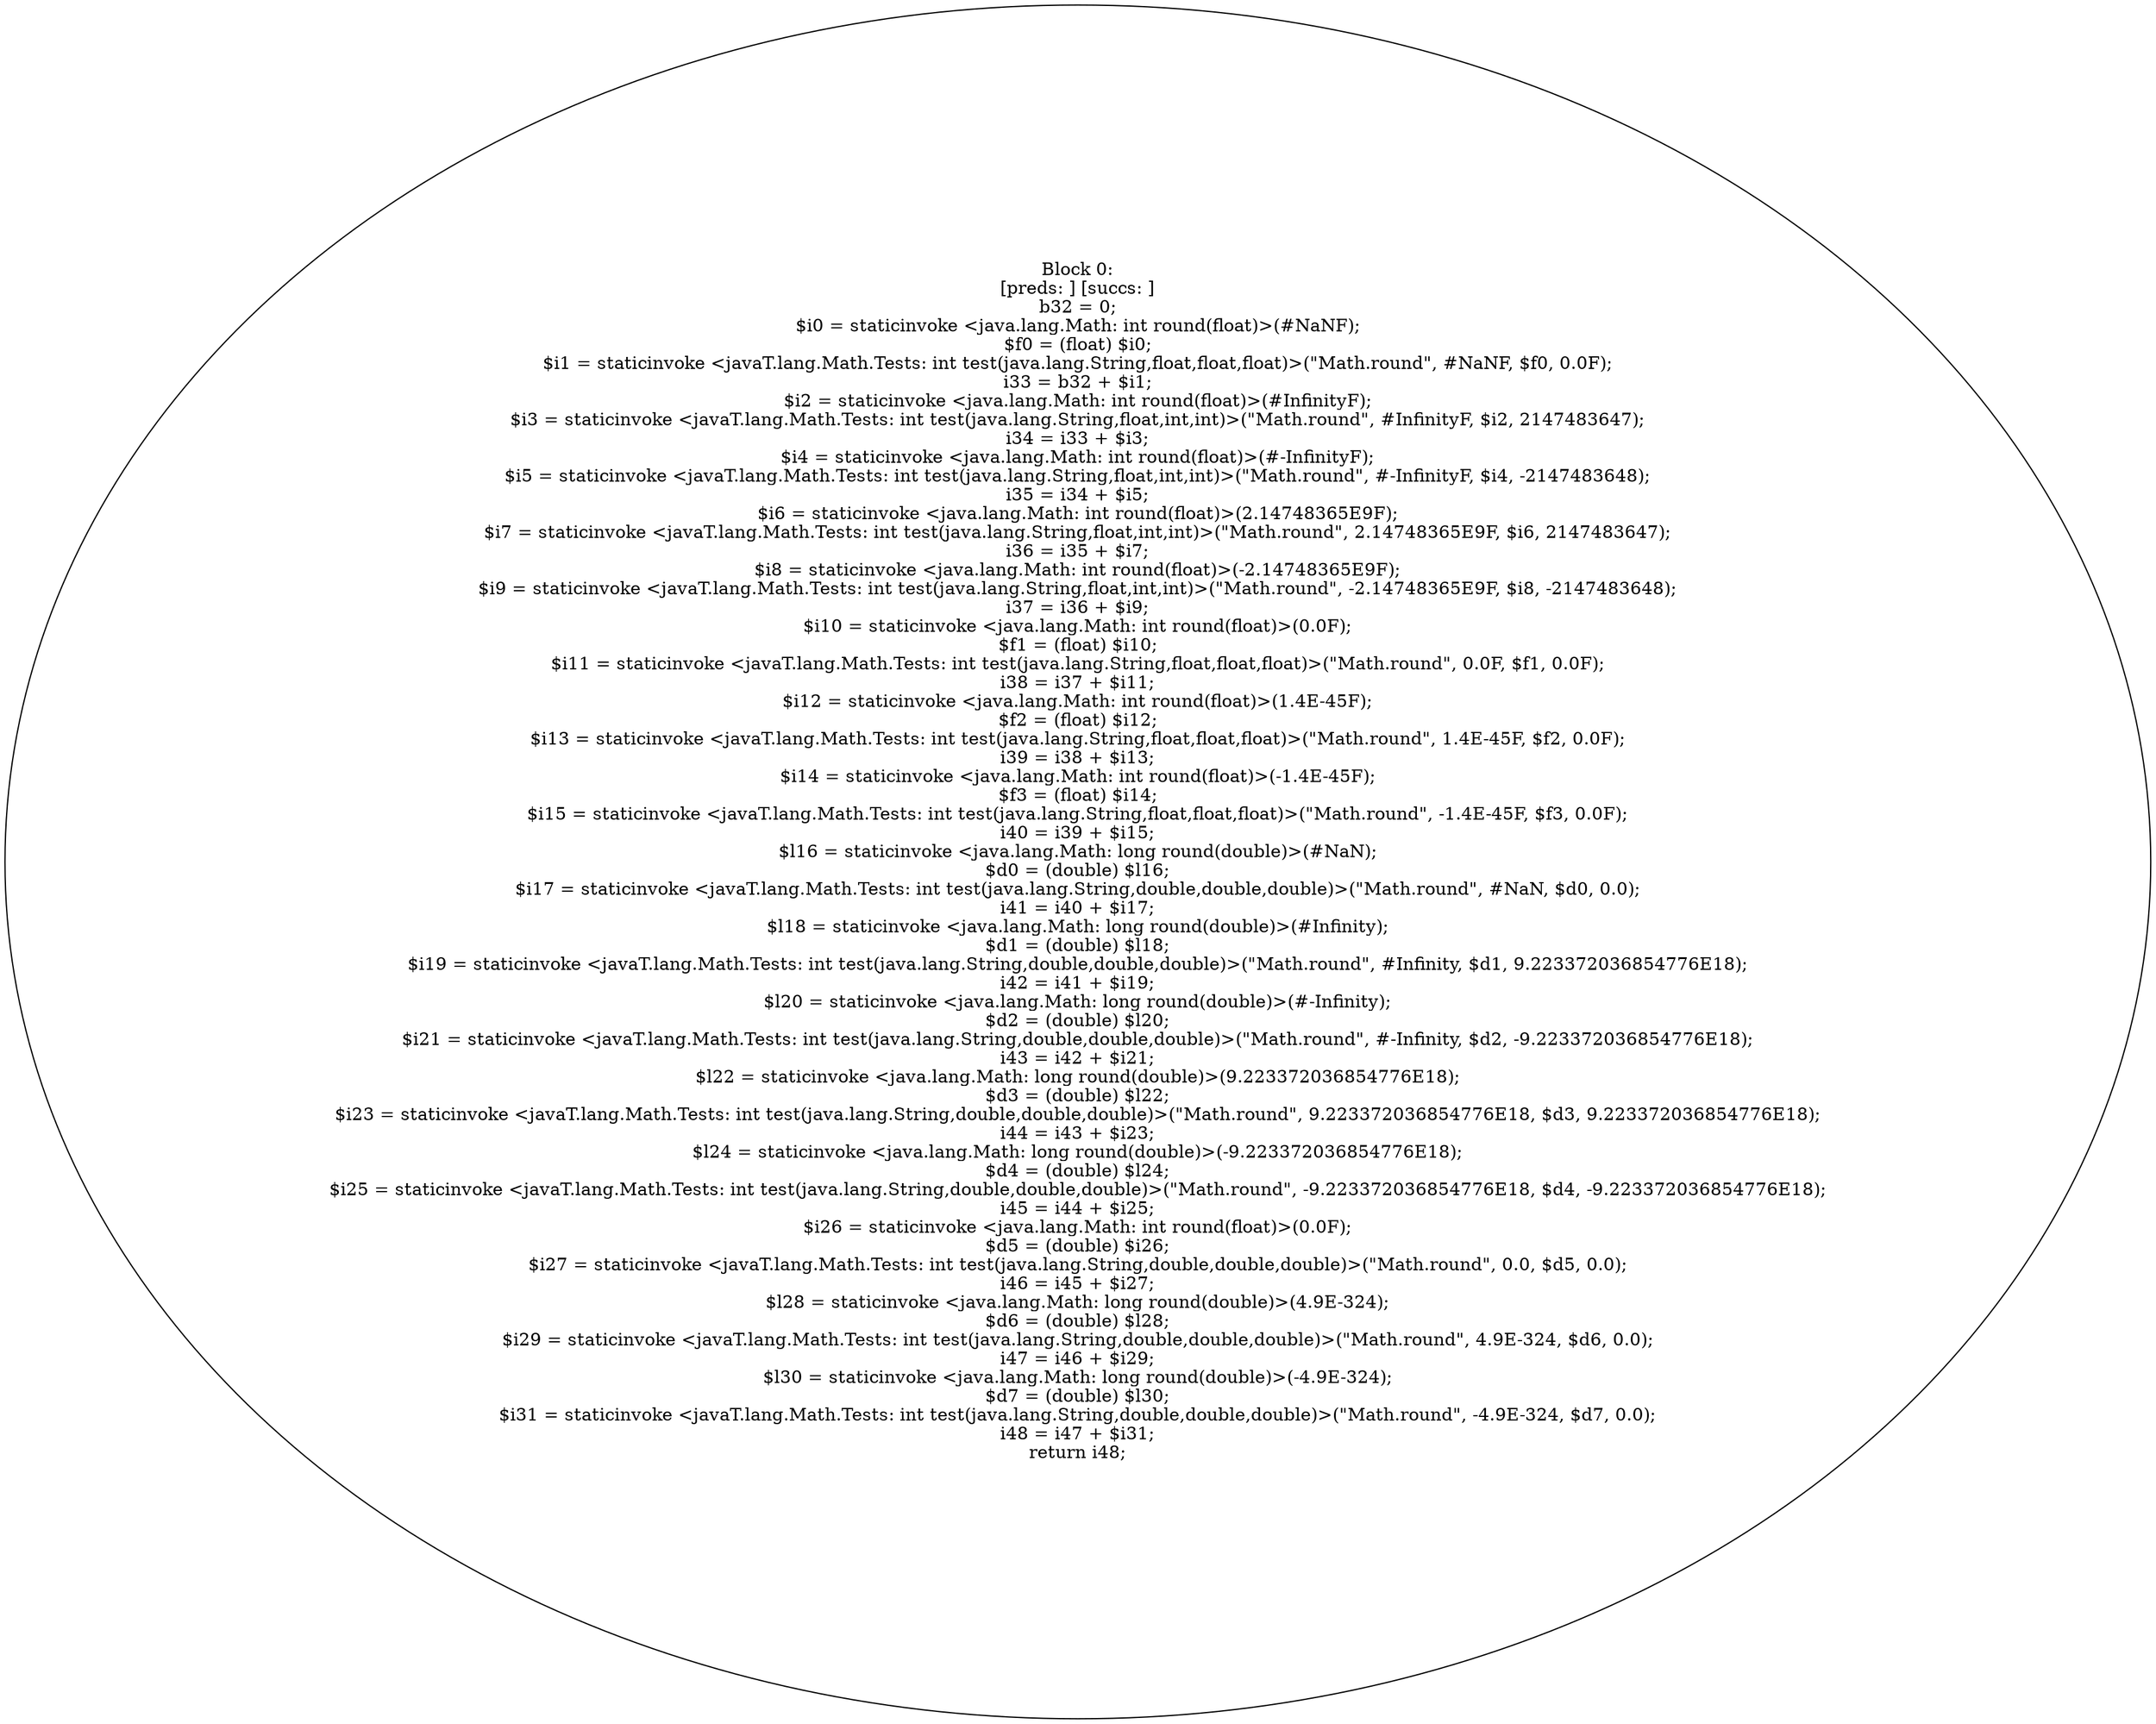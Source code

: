 digraph "unitGraph" {
    "Block 0:
[preds: ] [succs: ]
b32 = 0;
$i0 = staticinvoke <java.lang.Math: int round(float)>(#NaNF);
$f0 = (float) $i0;
$i1 = staticinvoke <javaT.lang.Math.Tests: int test(java.lang.String,float,float,float)>(\"Math.round\", #NaNF, $f0, 0.0F);
i33 = b32 + $i1;
$i2 = staticinvoke <java.lang.Math: int round(float)>(#InfinityF);
$i3 = staticinvoke <javaT.lang.Math.Tests: int test(java.lang.String,float,int,int)>(\"Math.round\", #InfinityF, $i2, 2147483647);
i34 = i33 + $i3;
$i4 = staticinvoke <java.lang.Math: int round(float)>(#-InfinityF);
$i5 = staticinvoke <javaT.lang.Math.Tests: int test(java.lang.String,float,int,int)>(\"Math.round\", #-InfinityF, $i4, -2147483648);
i35 = i34 + $i5;
$i6 = staticinvoke <java.lang.Math: int round(float)>(2.14748365E9F);
$i7 = staticinvoke <javaT.lang.Math.Tests: int test(java.lang.String,float,int,int)>(\"Math.round\", 2.14748365E9F, $i6, 2147483647);
i36 = i35 + $i7;
$i8 = staticinvoke <java.lang.Math: int round(float)>(-2.14748365E9F);
$i9 = staticinvoke <javaT.lang.Math.Tests: int test(java.lang.String,float,int,int)>(\"Math.round\", -2.14748365E9F, $i8, -2147483648);
i37 = i36 + $i9;
$i10 = staticinvoke <java.lang.Math: int round(float)>(0.0F);
$f1 = (float) $i10;
$i11 = staticinvoke <javaT.lang.Math.Tests: int test(java.lang.String,float,float,float)>(\"Math.round\", 0.0F, $f1, 0.0F);
i38 = i37 + $i11;
$i12 = staticinvoke <java.lang.Math: int round(float)>(1.4E-45F);
$f2 = (float) $i12;
$i13 = staticinvoke <javaT.lang.Math.Tests: int test(java.lang.String,float,float,float)>(\"Math.round\", 1.4E-45F, $f2, 0.0F);
i39 = i38 + $i13;
$i14 = staticinvoke <java.lang.Math: int round(float)>(-1.4E-45F);
$f3 = (float) $i14;
$i15 = staticinvoke <javaT.lang.Math.Tests: int test(java.lang.String,float,float,float)>(\"Math.round\", -1.4E-45F, $f3, 0.0F);
i40 = i39 + $i15;
$l16 = staticinvoke <java.lang.Math: long round(double)>(#NaN);
$d0 = (double) $l16;
$i17 = staticinvoke <javaT.lang.Math.Tests: int test(java.lang.String,double,double,double)>(\"Math.round\", #NaN, $d0, 0.0);
i41 = i40 + $i17;
$l18 = staticinvoke <java.lang.Math: long round(double)>(#Infinity);
$d1 = (double) $l18;
$i19 = staticinvoke <javaT.lang.Math.Tests: int test(java.lang.String,double,double,double)>(\"Math.round\", #Infinity, $d1, 9.223372036854776E18);
i42 = i41 + $i19;
$l20 = staticinvoke <java.lang.Math: long round(double)>(#-Infinity);
$d2 = (double) $l20;
$i21 = staticinvoke <javaT.lang.Math.Tests: int test(java.lang.String,double,double,double)>(\"Math.round\", #-Infinity, $d2, -9.223372036854776E18);
i43 = i42 + $i21;
$l22 = staticinvoke <java.lang.Math: long round(double)>(9.223372036854776E18);
$d3 = (double) $l22;
$i23 = staticinvoke <javaT.lang.Math.Tests: int test(java.lang.String,double,double,double)>(\"Math.round\", 9.223372036854776E18, $d3, 9.223372036854776E18);
i44 = i43 + $i23;
$l24 = staticinvoke <java.lang.Math: long round(double)>(-9.223372036854776E18);
$d4 = (double) $l24;
$i25 = staticinvoke <javaT.lang.Math.Tests: int test(java.lang.String,double,double,double)>(\"Math.round\", -9.223372036854776E18, $d4, -9.223372036854776E18);
i45 = i44 + $i25;
$i26 = staticinvoke <java.lang.Math: int round(float)>(0.0F);
$d5 = (double) $i26;
$i27 = staticinvoke <javaT.lang.Math.Tests: int test(java.lang.String,double,double,double)>(\"Math.round\", 0.0, $d5, 0.0);
i46 = i45 + $i27;
$l28 = staticinvoke <java.lang.Math: long round(double)>(4.9E-324);
$d6 = (double) $l28;
$i29 = staticinvoke <javaT.lang.Math.Tests: int test(java.lang.String,double,double,double)>(\"Math.round\", 4.9E-324, $d6, 0.0);
i47 = i46 + $i29;
$l30 = staticinvoke <java.lang.Math: long round(double)>(-4.9E-324);
$d7 = (double) $l30;
$i31 = staticinvoke <javaT.lang.Math.Tests: int test(java.lang.String,double,double,double)>(\"Math.round\", -4.9E-324, $d7, 0.0);
i48 = i47 + $i31;
return i48;
"
}
